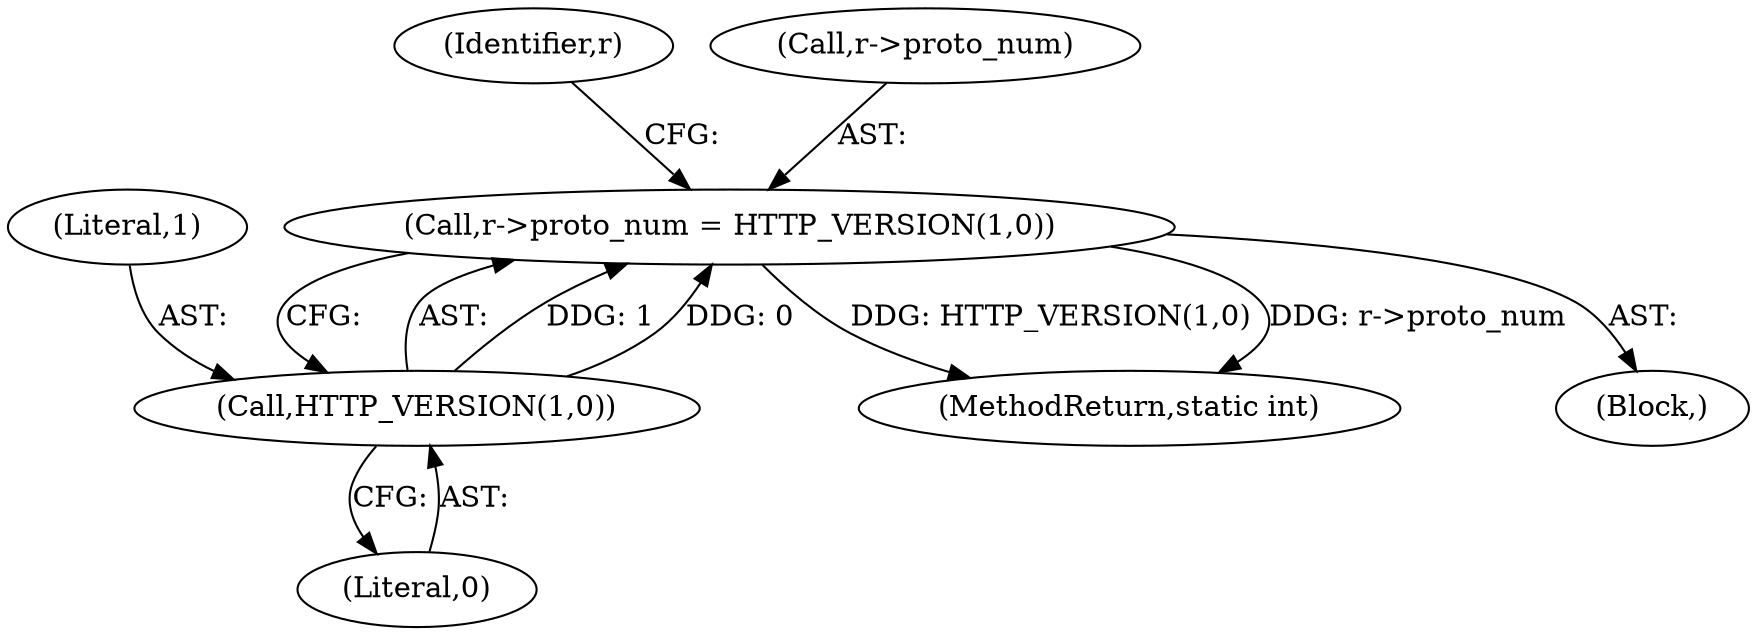 digraph "0_httpd_6a974059190b8a0c7e499f4ab12fe108127099cb@pointer" {
"1000220" [label="(Call,r->proto_num = HTTP_VERSION(1,0))"];
"1000224" [label="(Call,HTTP_VERSION(1,0))"];
"1000224" [label="(Call,HTTP_VERSION(1,0))"];
"1000229" [label="(Identifier,r)"];
"1000635" [label="(MethodReturn,static int)"];
"1000226" [label="(Literal,0)"];
"1000225" [label="(Literal,1)"];
"1000221" [label="(Call,r->proto_num)"];
"1000220" [label="(Call,r->proto_num = HTTP_VERSION(1,0))"];
"1000214" [label="(Block,)"];
"1000220" -> "1000214"  [label="AST: "];
"1000220" -> "1000224"  [label="CFG: "];
"1000221" -> "1000220"  [label="AST: "];
"1000224" -> "1000220"  [label="AST: "];
"1000229" -> "1000220"  [label="CFG: "];
"1000220" -> "1000635"  [label="DDG: r->proto_num"];
"1000220" -> "1000635"  [label="DDG: HTTP_VERSION(1,0)"];
"1000224" -> "1000220"  [label="DDG: 1"];
"1000224" -> "1000220"  [label="DDG: 0"];
"1000224" -> "1000226"  [label="CFG: "];
"1000225" -> "1000224"  [label="AST: "];
"1000226" -> "1000224"  [label="AST: "];
}
